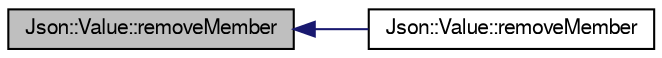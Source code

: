 digraph "Json::Value::removeMember"
{
  edge [fontname="FreeSans",fontsize="10",labelfontname="FreeSans",labelfontsize="10"];
  node [fontname="FreeSans",fontsize="10",shape=record];
  rankdir="LR";
  Node1 [label="Json::Value::removeMember",height=0.2,width=0.4,color="black", fillcolor="grey75", style="filled" fontcolor="black"];
  Node1 -> Node2 [dir="back",color="midnightblue",fontsize="10",style="solid",fontname="FreeSans"];
  Node2 [label="Json::Value::removeMember",height=0.2,width=0.4,color="black", fillcolor="white", style="filled",URL="$class_json_1_1_value.html#ae1f95f7ca3906e6bcc2a7be93210ecba",tooltip="Same as removeMember(const char*) "];
}

